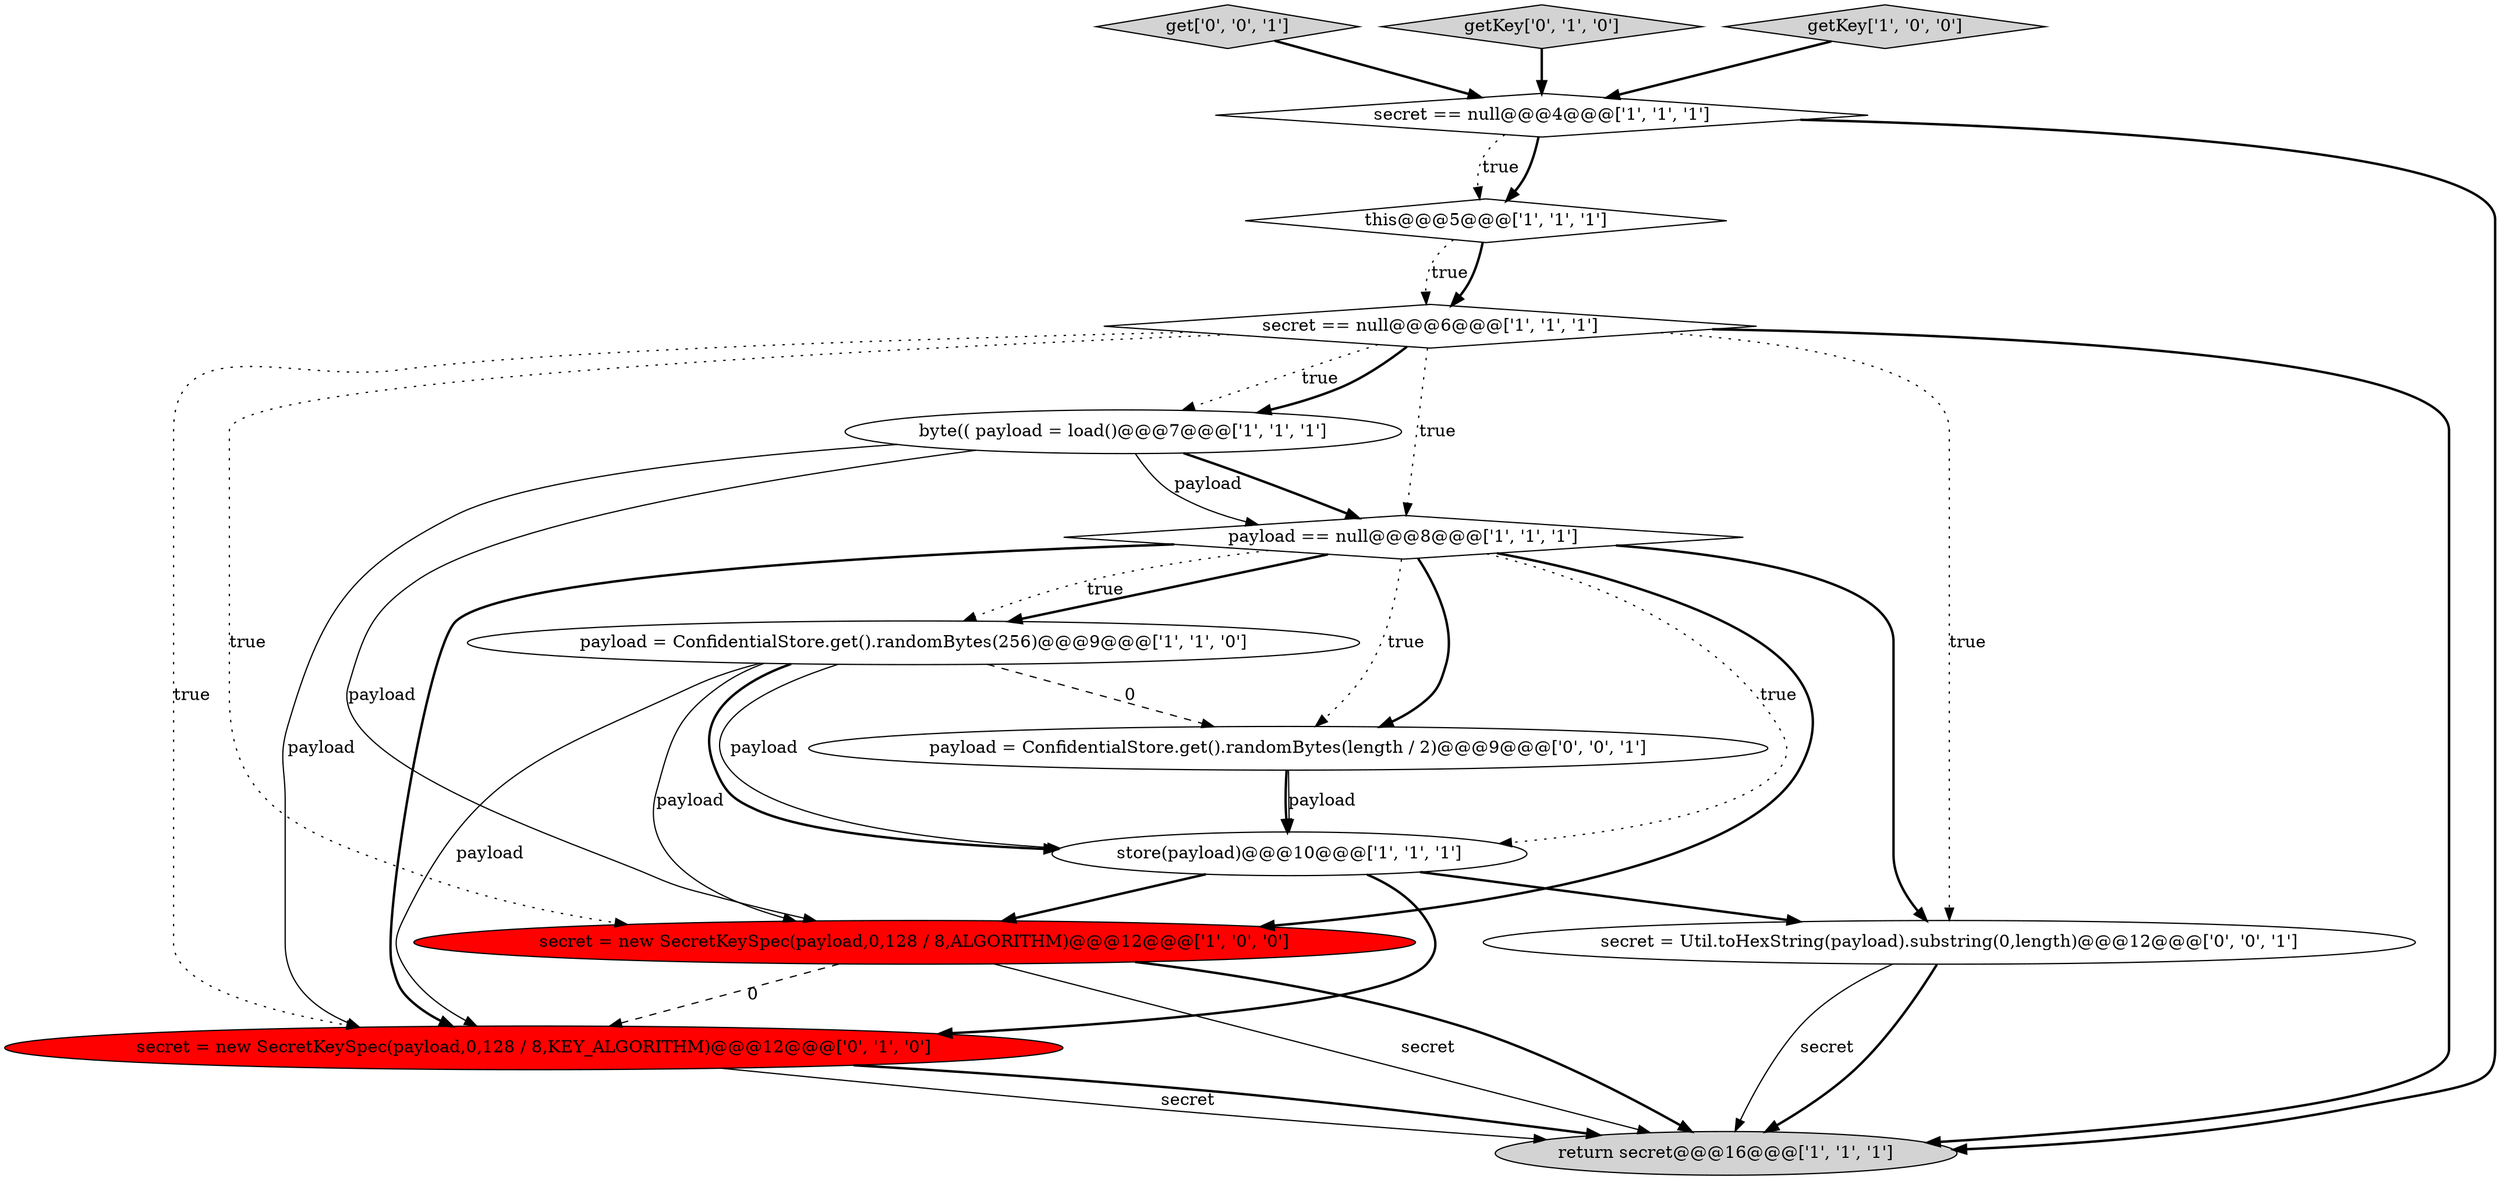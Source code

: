 digraph {
12 [style = filled, label = "payload = ConfidentialStore.get().randomBytes(length / 2)@@@9@@@['0', '0', '1']", fillcolor = white, shape = ellipse image = "AAA0AAABBB3BBB"];
13 [style = filled, label = "get['0', '0', '1']", fillcolor = lightgray, shape = diamond image = "AAA0AAABBB3BBB"];
14 [style = filled, label = "secret = Util.toHexString(payload).substring(0,length)@@@12@@@['0', '0', '1']", fillcolor = white, shape = ellipse image = "AAA0AAABBB3BBB"];
5 [style = filled, label = "payload = ConfidentialStore.get().randomBytes(256)@@@9@@@['1', '1', '0']", fillcolor = white, shape = ellipse image = "AAA0AAABBB1BBB"];
11 [style = filled, label = "secret = new SecretKeySpec(payload,0,128 / 8,KEY_ALGORITHM)@@@12@@@['0', '1', '0']", fillcolor = red, shape = ellipse image = "AAA1AAABBB2BBB"];
8 [style = filled, label = "byte(( payload = load()@@@7@@@['1', '1', '1']", fillcolor = white, shape = ellipse image = "AAA0AAABBB1BBB"];
1 [style = filled, label = "store(payload)@@@10@@@['1', '1', '1']", fillcolor = white, shape = ellipse image = "AAA0AAABBB1BBB"];
7 [style = filled, label = "secret = new SecretKeySpec(payload,0,128 / 8,ALGORITHM)@@@12@@@['1', '0', '0']", fillcolor = red, shape = ellipse image = "AAA1AAABBB1BBB"];
10 [style = filled, label = "getKey['0', '1', '0']", fillcolor = lightgray, shape = diamond image = "AAA0AAABBB2BBB"];
2 [style = filled, label = "getKey['1', '0', '0']", fillcolor = lightgray, shape = diamond image = "AAA0AAABBB1BBB"];
4 [style = filled, label = "this@@@5@@@['1', '1', '1']", fillcolor = white, shape = diamond image = "AAA0AAABBB1BBB"];
3 [style = filled, label = "payload == null@@@8@@@['1', '1', '1']", fillcolor = white, shape = diamond image = "AAA0AAABBB1BBB"];
0 [style = filled, label = "return secret@@@16@@@['1', '1', '1']", fillcolor = lightgray, shape = ellipse image = "AAA0AAABBB1BBB"];
9 [style = filled, label = "secret == null@@@4@@@['1', '1', '1']", fillcolor = white, shape = diamond image = "AAA0AAABBB1BBB"];
6 [style = filled, label = "secret == null@@@6@@@['1', '1', '1']", fillcolor = white, shape = diamond image = "AAA0AAABBB1BBB"];
4->6 [style = dotted, label="true"];
11->0 [style = solid, label="secret"];
5->12 [style = dashed, label="0"];
9->0 [style = bold, label=""];
14->0 [style = solid, label="secret"];
4->6 [style = bold, label=""];
9->4 [style = bold, label=""];
7->0 [style = solid, label="secret"];
3->14 [style = bold, label=""];
8->3 [style = bold, label=""];
5->1 [style = solid, label="payload"];
3->11 [style = bold, label=""];
8->11 [style = solid, label="payload"];
7->11 [style = dashed, label="0"];
5->11 [style = solid, label="payload"];
7->0 [style = bold, label=""];
6->0 [style = bold, label=""];
2->9 [style = bold, label=""];
3->12 [style = bold, label=""];
12->1 [style = bold, label=""];
1->7 [style = bold, label=""];
8->7 [style = solid, label="payload"];
1->11 [style = bold, label=""];
5->1 [style = bold, label=""];
6->14 [style = dotted, label="true"];
3->5 [style = bold, label=""];
3->5 [style = dotted, label="true"];
11->0 [style = bold, label=""];
14->0 [style = bold, label=""];
3->7 [style = bold, label=""];
6->8 [style = dotted, label="true"];
3->12 [style = dotted, label="true"];
5->7 [style = solid, label="payload"];
6->8 [style = bold, label=""];
6->7 [style = dotted, label="true"];
9->4 [style = dotted, label="true"];
8->3 [style = solid, label="payload"];
1->14 [style = bold, label=""];
10->9 [style = bold, label=""];
13->9 [style = bold, label=""];
6->11 [style = dotted, label="true"];
6->3 [style = dotted, label="true"];
12->1 [style = solid, label="payload"];
3->1 [style = dotted, label="true"];
}
